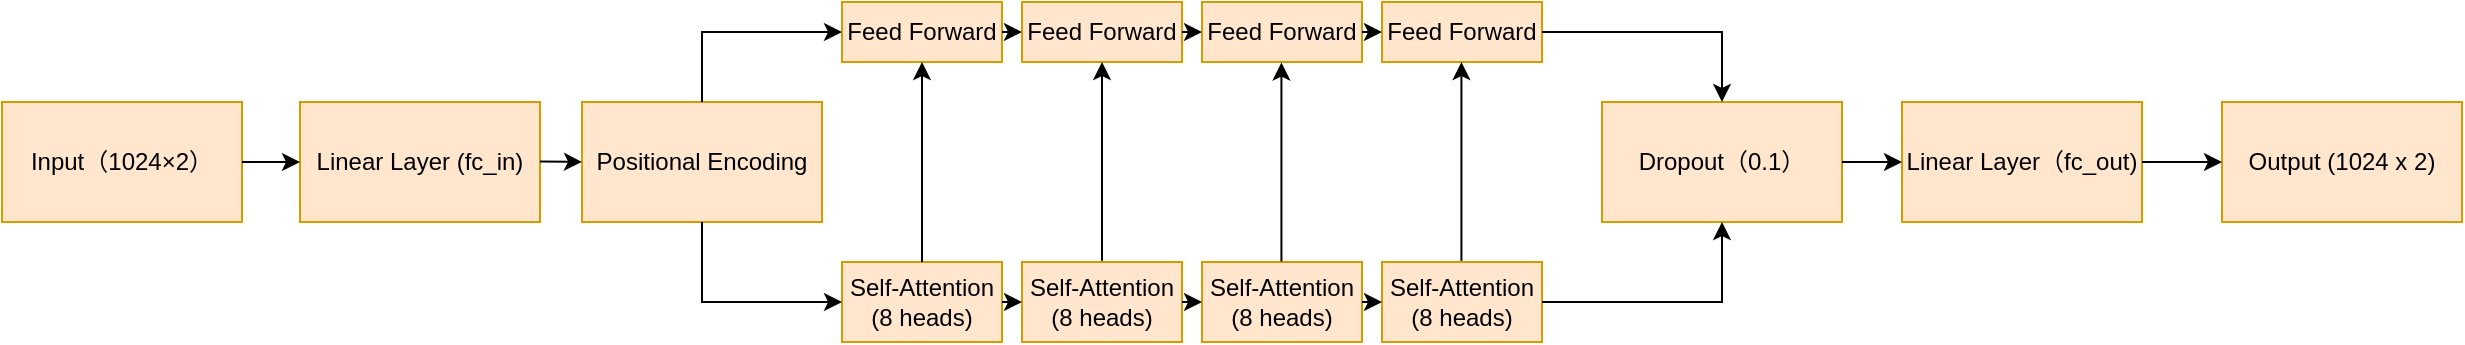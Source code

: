 <mxfile version="24.7.16">
  <diagram name="第 1 页" id="ELF7TisMK05JxRAkNjR8">
    <mxGraphModel dx="815" dy="446" grid="1" gridSize="10" guides="1" tooltips="1" connect="1" arrows="1" fold="1" page="1" pageScale="1" pageWidth="827" pageHeight="1169" math="0" shadow="0">
      <root>
        <mxCell id="0" />
        <mxCell id="1" parent="0" />
        <mxCell id="w-wRqAi06MyMCp4loZvn-1" value="Input（1024×2）" style="rounded=0;whiteSpace=wrap;html=1;fillColor=#ffe6cc;strokeColor=#d79b00;" vertex="1" parent="1">
          <mxGeometry x="20" y="220" width="120" height="60" as="geometry" />
        </mxCell>
        <mxCell id="w-wRqAi06MyMCp4loZvn-2" value="Linear Layer (fc_in)" style="rounded=0;whiteSpace=wrap;html=1;fillColor=#ffe6cc;strokeColor=#d79b00;" vertex="1" parent="1">
          <mxGeometry x="169" y="220" width="120" height="60" as="geometry" />
        </mxCell>
        <mxCell id="w-wRqAi06MyMCp4loZvn-3" value="Positional Encoding" style="rounded=0;whiteSpace=wrap;html=1;fillColor=#ffe6cc;strokeColor=#d79b00;" vertex="1" parent="1">
          <mxGeometry x="310" y="220" width="120" height="60" as="geometry" />
        </mxCell>
        <mxCell id="w-wRqAi06MyMCp4loZvn-5" value="Self-Attention (8 heads)" style="rounded=0;whiteSpace=wrap;html=1;fillColor=#ffe6cc;strokeColor=#d79b00;" vertex="1" parent="1">
          <mxGeometry x="440" y="300" width="80" height="40" as="geometry" />
        </mxCell>
        <mxCell id="w-wRqAi06MyMCp4loZvn-6" value="Feed Forward" style="rounded=0;whiteSpace=wrap;html=1;fillColor=#ffe6cc;strokeColor=#d79b00;" vertex="1" parent="1">
          <mxGeometry x="440" y="170" width="80" height="30" as="geometry" />
        </mxCell>
        <mxCell id="w-wRqAi06MyMCp4loZvn-9" value="Dropout（0.1）" style="rounded=0;whiteSpace=wrap;html=1;fillColor=#ffe6cc;strokeColor=#d79b00;" vertex="1" parent="1">
          <mxGeometry x="820" y="220" width="120" height="60" as="geometry" />
        </mxCell>
        <mxCell id="w-wRqAi06MyMCp4loZvn-10" value="Linear Layer（fc_out)" style="rounded=0;whiteSpace=wrap;html=1;fillColor=#ffe6cc;strokeColor=#d79b00;" vertex="1" parent="1">
          <mxGeometry x="970" y="220" width="120" height="60" as="geometry" />
        </mxCell>
        <mxCell id="w-wRqAi06MyMCp4loZvn-11" value="Self-Attention (8 heads)" style="rounded=0;whiteSpace=wrap;html=1;fillColor=#ffe6cc;strokeColor=#d79b00;" vertex="1" parent="1">
          <mxGeometry x="530" y="300" width="80" height="40" as="geometry" />
        </mxCell>
        <mxCell id="w-wRqAi06MyMCp4loZvn-12" value="Feed Forward" style="rounded=0;whiteSpace=wrap;html=1;fillColor=#ffe6cc;strokeColor=#d79b00;" vertex="1" parent="1">
          <mxGeometry x="530" y="170" width="80" height="30" as="geometry" />
        </mxCell>
        <mxCell id="w-wRqAi06MyMCp4loZvn-13" value="Self-Attention (8 heads)" style="rounded=0;whiteSpace=wrap;html=1;fillColor=#ffe6cc;strokeColor=#d79b00;" vertex="1" parent="1">
          <mxGeometry x="620" y="300" width="80" height="40" as="geometry" />
        </mxCell>
        <mxCell id="w-wRqAi06MyMCp4loZvn-14" value="Feed Forward" style="rounded=0;whiteSpace=wrap;html=1;fillColor=#ffe6cc;strokeColor=#d79b00;" vertex="1" parent="1">
          <mxGeometry x="620" y="170" width="80" height="30" as="geometry" />
        </mxCell>
        <mxCell id="w-wRqAi06MyMCp4loZvn-17" value="Self-Attention (8 heads)" style="rounded=0;whiteSpace=wrap;html=1;fillColor=#ffe6cc;strokeColor=#d79b00;" vertex="1" parent="1">
          <mxGeometry x="710" y="300" width="80" height="40" as="geometry" />
        </mxCell>
        <mxCell id="w-wRqAi06MyMCp4loZvn-18" value="Feed Forward" style="rounded=0;whiteSpace=wrap;html=1;fillColor=#ffe6cc;strokeColor=#d79b00;" vertex="1" parent="1">
          <mxGeometry x="710" y="170" width="80" height="30" as="geometry" />
        </mxCell>
        <mxCell id="w-wRqAi06MyMCp4loZvn-19" value="Output (1024 x 2)" style="rounded=0;whiteSpace=wrap;html=1;fillColor=#ffe6cc;strokeColor=#d79b00;" vertex="1" parent="1">
          <mxGeometry x="1130" y="220" width="120" height="60" as="geometry" />
        </mxCell>
        <mxCell id="w-wRqAi06MyMCp4loZvn-20" value="" style="endArrow=classic;html=1;rounded=0;exitX=1;exitY=0.5;exitDx=0;exitDy=0;entryX=0;entryY=0.5;entryDx=0;entryDy=0;" edge="1" parent="1" source="w-wRqAi06MyMCp4loZvn-1" target="w-wRqAi06MyMCp4loZvn-2">
          <mxGeometry width="50" height="50" relative="1" as="geometry">
            <mxPoint x="350" y="320" as="sourcePoint" />
            <mxPoint x="400" y="270" as="targetPoint" />
          </mxGeometry>
        </mxCell>
        <mxCell id="w-wRqAi06MyMCp4loZvn-21" value="" style="endArrow=classic;html=1;rounded=0;exitX=1;exitY=0.5;exitDx=0;exitDy=0;" edge="1" parent="1">
          <mxGeometry width="50" height="50" relative="1" as="geometry">
            <mxPoint x="289" y="249.71" as="sourcePoint" />
            <mxPoint x="310" y="250" as="targetPoint" />
          </mxGeometry>
        </mxCell>
        <mxCell id="w-wRqAi06MyMCp4loZvn-22" value="" style="endArrow=classic;html=1;rounded=0;exitX=0.5;exitY=1;exitDx=0;exitDy=0;entryX=0;entryY=0.5;entryDx=0;entryDy=0;" edge="1" parent="1" source="w-wRqAi06MyMCp4loZvn-3" target="w-wRqAi06MyMCp4loZvn-5">
          <mxGeometry width="50" height="50" relative="1" as="geometry">
            <mxPoint x="350" y="320" as="sourcePoint" />
            <mxPoint x="400" y="270" as="targetPoint" />
            <Array as="points">
              <mxPoint x="370" y="320" />
            </Array>
          </mxGeometry>
        </mxCell>
        <mxCell id="w-wRqAi06MyMCp4loZvn-23" value="" style="endArrow=classic;html=1;rounded=0;exitX=0.5;exitY=0;exitDx=0;exitDy=0;entryX=0;entryY=0.5;entryDx=0;entryDy=0;" edge="1" parent="1" source="w-wRqAi06MyMCp4loZvn-3" target="w-wRqAi06MyMCp4loZvn-6">
          <mxGeometry width="50" height="50" relative="1" as="geometry">
            <mxPoint x="160" y="270" as="sourcePoint" />
            <mxPoint x="189" y="270" as="targetPoint" />
            <Array as="points">
              <mxPoint x="370" y="185" />
            </Array>
          </mxGeometry>
        </mxCell>
        <mxCell id="w-wRqAi06MyMCp4loZvn-24" value="" style="endArrow=classic;html=1;rounded=0;entryX=0.5;entryY=1;entryDx=0;entryDy=0;exitX=0.5;exitY=0;exitDx=0;exitDy=0;" edge="1" parent="1" source="w-wRqAi06MyMCp4loZvn-5" target="w-wRqAi06MyMCp4loZvn-6">
          <mxGeometry width="50" height="50" relative="1" as="geometry">
            <mxPoint x="510" y="320" as="sourcePoint" />
            <mxPoint x="560" y="270" as="targetPoint" />
          </mxGeometry>
        </mxCell>
        <mxCell id="w-wRqAi06MyMCp4loZvn-25" value="" style="endArrow=classic;html=1;rounded=0;exitX=1;exitY=0.5;exitDx=0;exitDy=0;entryX=0.5;entryY=1;entryDx=0;entryDy=0;" edge="1" parent="1" target="w-wRqAi06MyMCp4loZvn-12">
          <mxGeometry width="50" height="50" relative="1" as="geometry">
            <mxPoint x="570" y="299.43" as="sourcePoint" />
            <mxPoint x="599" y="299.43" as="targetPoint" />
          </mxGeometry>
        </mxCell>
        <mxCell id="w-wRqAi06MyMCp4loZvn-26" value="" style="endArrow=classic;html=1;rounded=0;exitX=1;exitY=0.5;exitDx=0;exitDy=0;entryX=0.5;entryY=1;entryDx=0;entryDy=0;" edge="1" parent="1" source="w-wRqAi06MyMCp4loZvn-17" target="w-wRqAi06MyMCp4loZvn-9">
          <mxGeometry width="50" height="50" relative="1" as="geometry">
            <mxPoint x="630" y="370" as="sourcePoint" />
            <mxPoint x="659" y="370" as="targetPoint" />
            <Array as="points">
              <mxPoint x="880" y="320" />
            </Array>
          </mxGeometry>
        </mxCell>
        <mxCell id="w-wRqAi06MyMCp4loZvn-27" value="" style="endArrow=classic;html=1;rounded=0;exitX=1;exitY=0.5;exitDx=0;exitDy=0;entryX=0.5;entryY=1;entryDx=0;entryDy=0;" edge="1" parent="1">
          <mxGeometry width="50" height="50" relative="1" as="geometry">
            <mxPoint x="659.71" y="299.71" as="sourcePoint" />
            <mxPoint x="659.71" y="200.28" as="targetPoint" />
          </mxGeometry>
        </mxCell>
        <mxCell id="w-wRqAi06MyMCp4loZvn-28" value="" style="endArrow=classic;html=1;rounded=0;exitX=1;exitY=0.5;exitDx=0;exitDy=0;entryX=0.5;entryY=1;entryDx=0;entryDy=0;" edge="1" parent="1">
          <mxGeometry width="50" height="50" relative="1" as="geometry">
            <mxPoint x="749.71" y="299.43" as="sourcePoint" />
            <mxPoint x="749.71" y="200" as="targetPoint" />
          </mxGeometry>
        </mxCell>
        <mxCell id="w-wRqAi06MyMCp4loZvn-29" value="" style="endArrow=classic;html=1;rounded=0;exitX=1;exitY=0.5;exitDx=0;exitDy=0;entryX=0;entryY=0.5;entryDx=0;entryDy=0;" edge="1" parent="1" source="w-wRqAi06MyMCp4loZvn-6" target="w-wRqAi06MyMCp4loZvn-12">
          <mxGeometry width="50" height="50" relative="1" as="geometry">
            <mxPoint x="510" y="290" as="sourcePoint" />
            <mxPoint x="560" y="240" as="targetPoint" />
          </mxGeometry>
        </mxCell>
        <mxCell id="w-wRqAi06MyMCp4loZvn-30" value="" style="endArrow=classic;html=1;rounded=0;exitX=1;exitY=0.5;exitDx=0;exitDy=0;entryX=0;entryY=0.5;entryDx=0;entryDy=0;" edge="1" parent="1" source="w-wRqAi06MyMCp4loZvn-5" target="w-wRqAi06MyMCp4loZvn-11">
          <mxGeometry width="50" height="50" relative="1" as="geometry">
            <mxPoint x="600" y="329.43" as="sourcePoint" />
            <mxPoint x="600" y="230" as="targetPoint" />
          </mxGeometry>
        </mxCell>
        <mxCell id="w-wRqAi06MyMCp4loZvn-31" value="" style="endArrow=classic;html=1;rounded=0;exitX=1;exitY=0.5;exitDx=0;exitDy=0;entryX=0;entryY=0.5;entryDx=0;entryDy=0;" edge="1" parent="1" source="w-wRqAi06MyMCp4loZvn-12" target="w-wRqAi06MyMCp4loZvn-14">
          <mxGeometry width="50" height="50" relative="1" as="geometry">
            <mxPoint x="530" y="195" as="sourcePoint" />
            <mxPoint x="540" y="230" as="targetPoint" />
          </mxGeometry>
        </mxCell>
        <mxCell id="w-wRqAi06MyMCp4loZvn-33" value="" style="endArrow=classic;html=1;rounded=0;entryX=0;entryY=0.5;entryDx=0;entryDy=0;exitX=1;exitY=0.5;exitDx=0;exitDy=0;" edge="1" parent="1" source="w-wRqAi06MyMCp4loZvn-14" target="w-wRqAi06MyMCp4loZvn-18">
          <mxGeometry width="50" height="50" relative="1" as="geometry">
            <mxPoint x="700" y="190" as="sourcePoint" />
            <mxPoint x="560" y="215" as="targetPoint" />
          </mxGeometry>
        </mxCell>
        <mxCell id="w-wRqAi06MyMCp4loZvn-34" value="" style="endArrow=classic;html=1;rounded=0;exitX=1;exitY=0.5;exitDx=0;exitDy=0;entryX=0;entryY=0.5;entryDx=0;entryDy=0;" edge="1" parent="1" source="w-wRqAi06MyMCp4loZvn-11" target="w-wRqAi06MyMCp4loZvn-13">
          <mxGeometry width="50" height="50" relative="1" as="geometry">
            <mxPoint x="560" y="225" as="sourcePoint" />
            <mxPoint x="570" y="225" as="targetPoint" />
          </mxGeometry>
        </mxCell>
        <mxCell id="w-wRqAi06MyMCp4loZvn-35" value="" style="endArrow=classic;html=1;rounded=0;exitX=1;exitY=0.5;exitDx=0;exitDy=0;entryX=0;entryY=0.5;entryDx=0;entryDy=0;" edge="1" parent="1" source="w-wRqAi06MyMCp4loZvn-13" target="w-wRqAi06MyMCp4loZvn-17">
          <mxGeometry width="50" height="50" relative="1" as="geometry">
            <mxPoint x="570" y="235" as="sourcePoint" />
            <mxPoint x="580" y="235" as="targetPoint" />
          </mxGeometry>
        </mxCell>
        <mxCell id="w-wRqAi06MyMCp4loZvn-36" value="" style="endArrow=classic;html=1;rounded=0;exitX=1;exitY=0.5;exitDx=0;exitDy=0;entryX=0.5;entryY=0;entryDx=0;entryDy=0;exitPerimeter=0;" edge="1" parent="1" source="w-wRqAi06MyMCp4loZvn-18" target="w-wRqAi06MyMCp4loZvn-9">
          <mxGeometry width="50" height="50" relative="1" as="geometry">
            <mxPoint x="800" y="330" as="sourcePoint" />
            <mxPoint x="890" y="280" as="targetPoint" />
            <Array as="points">
              <mxPoint x="880" y="185" />
            </Array>
          </mxGeometry>
        </mxCell>
        <mxCell id="w-wRqAi06MyMCp4loZvn-37" value="" style="endArrow=classic;html=1;rounded=0;entryX=0;entryY=0.5;entryDx=0;entryDy=0;exitX=1;exitY=0.5;exitDx=0;exitDy=0;" edge="1" parent="1" source="w-wRqAi06MyMCp4loZvn-9" target="w-wRqAi06MyMCp4loZvn-10">
          <mxGeometry width="50" height="50" relative="1" as="geometry">
            <mxPoint x="830" y="290" as="sourcePoint" />
            <mxPoint x="880" y="240" as="targetPoint" />
          </mxGeometry>
        </mxCell>
        <mxCell id="w-wRqAi06MyMCp4loZvn-38" value="" style="endArrow=classic;html=1;rounded=0;exitX=1;exitY=0.5;exitDx=0;exitDy=0;" edge="1" parent="1" source="w-wRqAi06MyMCp4loZvn-10" target="w-wRqAi06MyMCp4loZvn-19">
          <mxGeometry width="50" height="50" relative="1" as="geometry">
            <mxPoint x="950" y="260" as="sourcePoint" />
            <mxPoint x="980" y="260" as="targetPoint" />
          </mxGeometry>
        </mxCell>
      </root>
    </mxGraphModel>
  </diagram>
</mxfile>
